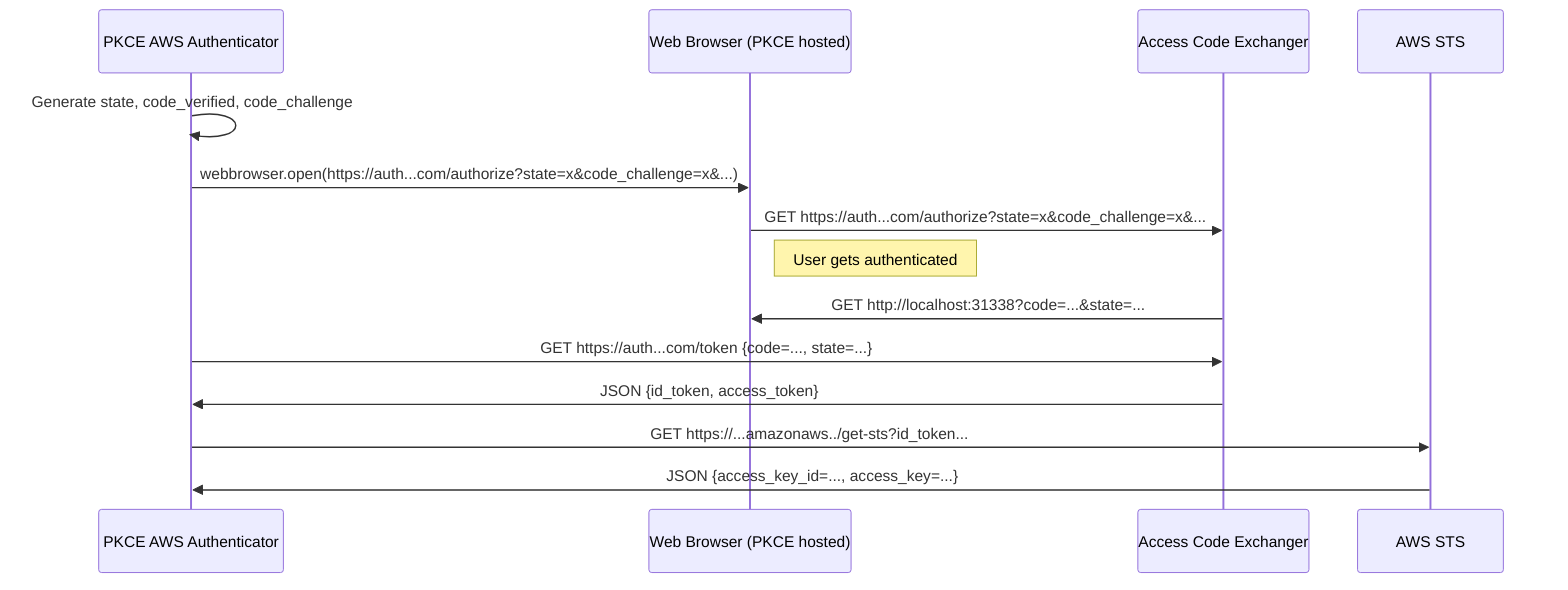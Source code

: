 sequenceDiagram

participant CLI as PKCE AWS Authenticator
participant B as Web Browser (PKCE hosted)
participant ACE as Access Code Exchanger
participant STS as AWS STS

CLI->>CLI: Generate state, code_verified, code_challenge
CLI->>B: webbrowser.open(https://auth...com/authorize?state=x&code_challenge=x&...)
B->>ACE: GET https://auth...com/authorize?state=x&code_challenge=x&...
Note right of B: User gets authenticated
ACE->>B: GET http://localhost:31338?code=...&state=...

CLI->>ACE: GET https://auth...com/token {code=..., state=...}
ACE->>CLI: JSON {id_token, access_token}

CLI->>STS: GET https://...amazonaws../get-sts?id_token...
STS->>CLI: JSON {access_key_id=..., access_key=...}